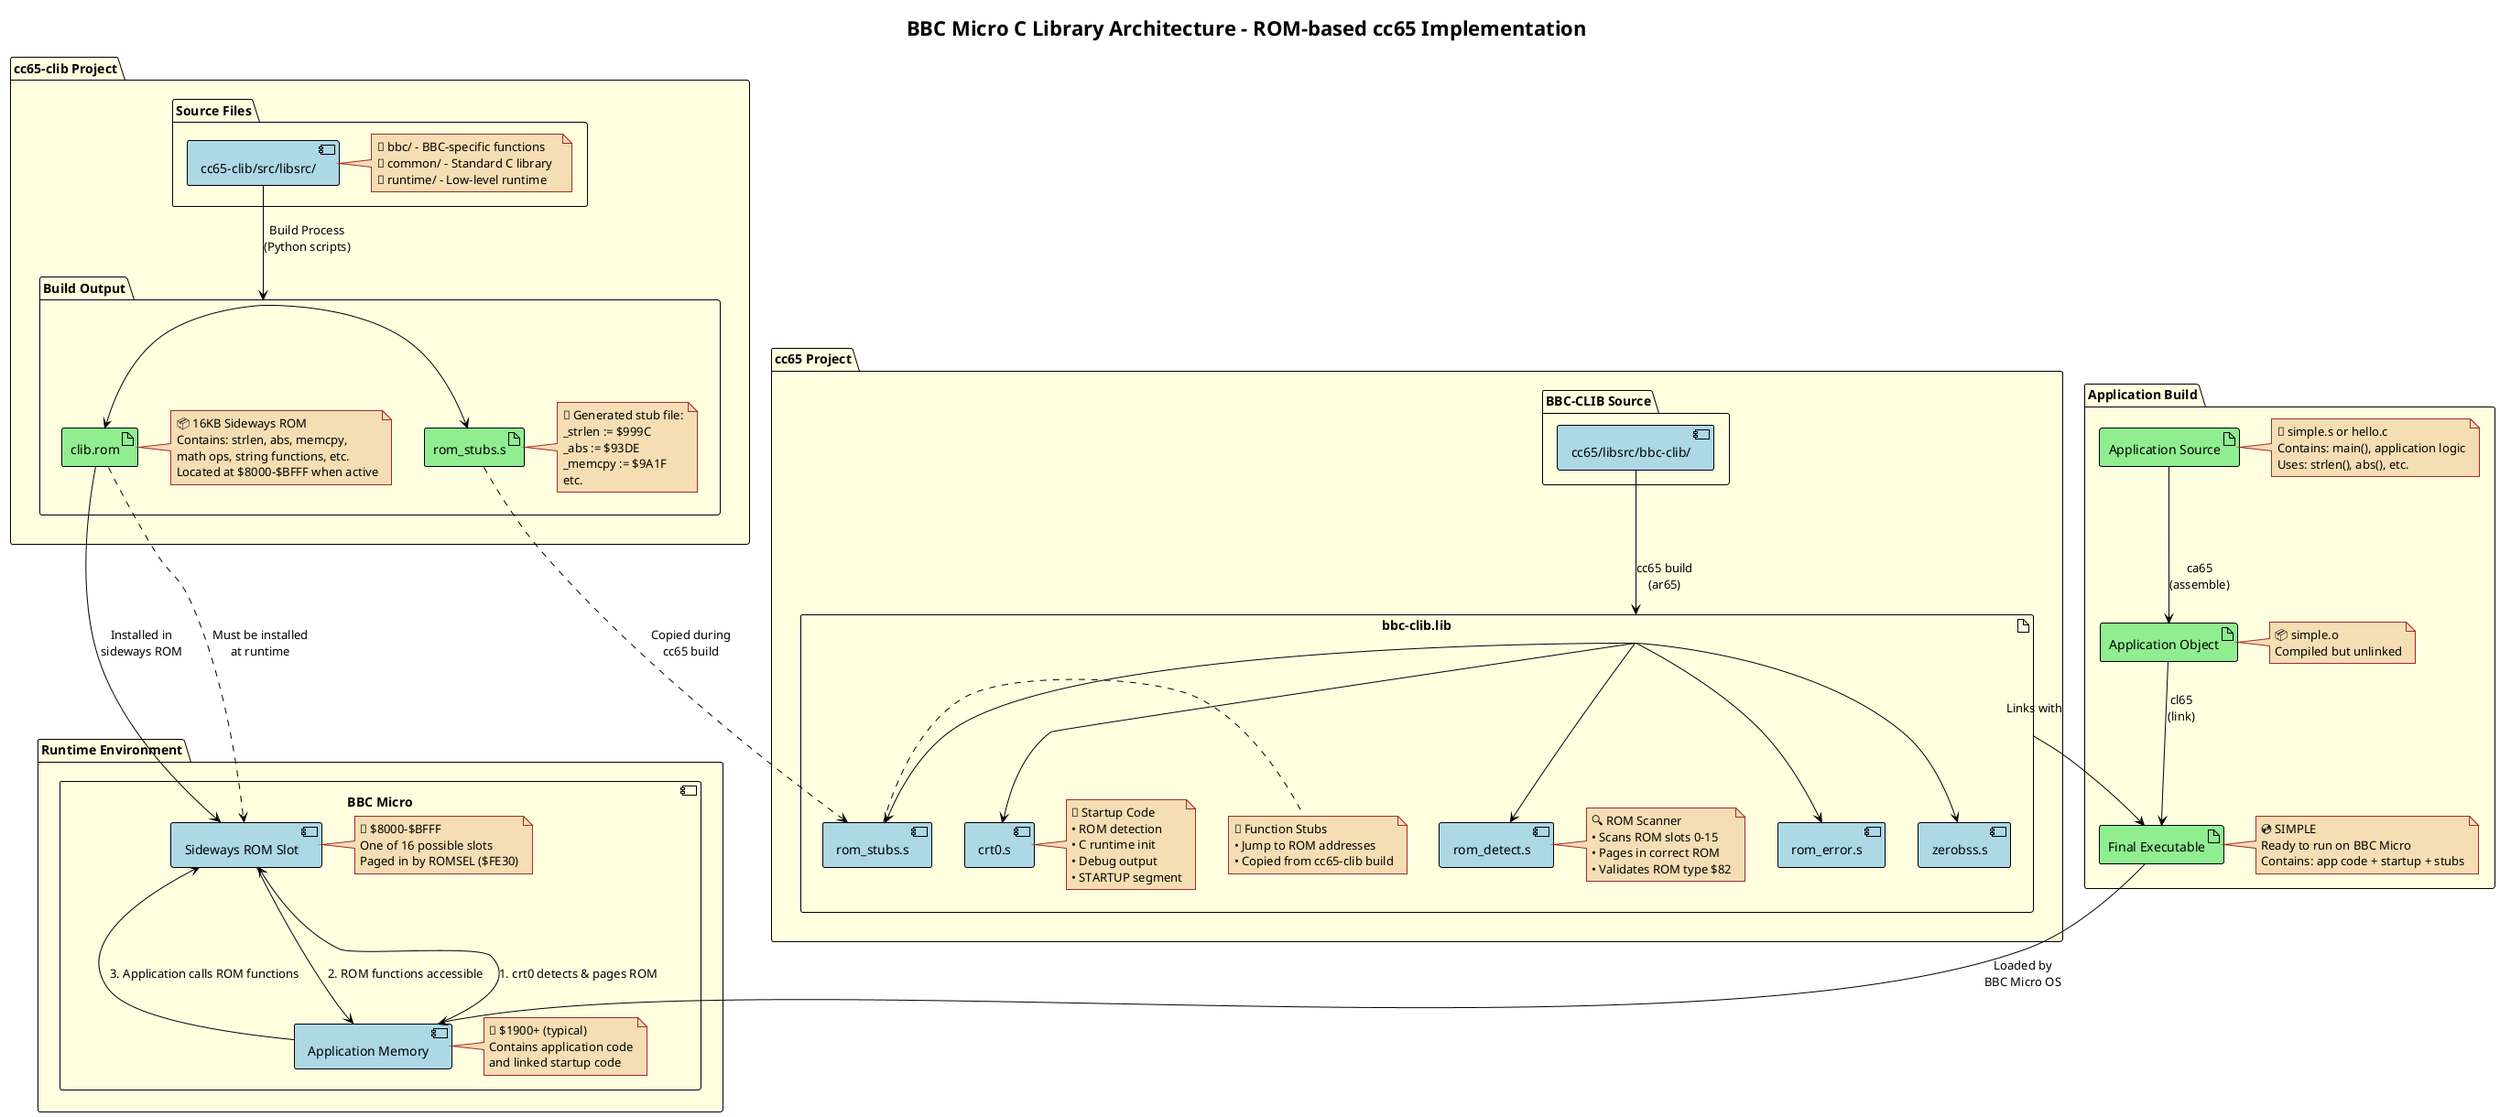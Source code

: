 @startuml BBC Micro C Library Architecture
!theme plain

title BBC Micro C Library Architecture - ROM-based cc65 Implementation

package "cc65-clib Project" as clib_project {
    folder "Source Files" as clib_src {
        component "cc65-clib/src/libsrc/" as clib_libsrc
        note right of clib_libsrc
            📁 bbc/ - BBC-specific functions
            📁 common/ - Standard C library  
            📁 runtime/ - Low-level runtime
        end note
    }
    
    folder "Build Output" as clib_build {
        artifact "clib.rom" as rom_file
        note right of rom_file
            📦 16KB Sideways ROM
            Contains: strlen, abs, memcpy,
            math ops, string functions, etc.
            Located at $8000-$BFFF when active
        end note
        
        artifact "rom_stubs.s" as rom_stubs_generated
        note right of rom_stubs_generated
            📝 Generated stub file:
            _strlen := $999C
            _abs := $93DE
            _memcpy := $9A1F
            etc.
        end note
    }
    
    clib_libsrc --> clib_build : "Build Process\n(Python scripts)"
    clib_build --> rom_file
    clib_build --> rom_stubs_generated
}

package "cc65 Project" as cc65_project {
    folder "BBC-CLIB Source" as bbc_clib_src {
        component "cc65/libsrc/bbc-clib/" as bbc_clib_libsrc
    }
    
    artifact "bbc-clib.lib" as bbc_lib {
        component "crt0.s" as crt0
        component "rom_detect.s" as rom_detect  
        component "rom_stubs.s" as rom_stubs_lib
        component "rom_error.s" as rom_error
        component "zerobss.s" as zerobss
        
        note right of crt0
            🚀 Startup Code
            • ROM detection
            • C runtime init  
            • Debug output
            • STARTUP segment
        end note
        
        note right of rom_detect
            🔍 ROM Scanner
            • Scans ROM slots 0-15
            • Pages in correct ROM
            • Validates ROM type $82
        end note
        
        note right of rom_stubs_lib
            🔗 Function Stubs
            • Jump to ROM addresses
            • Copied from cc65-clib build
        end note
    }
    
    bbc_clib_libsrc --> bbc_lib : "cc65 build\n(ar65)"
    bbc_lib --> crt0
    bbc_lib --> rom_detect
    bbc_lib --> rom_stubs_lib  
    bbc_lib --> rom_error
    bbc_lib --> zerobss
}

package "Application Build" as app_build {
    artifact "Application Source" as app_source
    note right of app_source
        📝 simple.s or hello.c
        Contains: main(), application logic
        Uses: strlen(), abs(), etc.
    end note
    
    artifact "Application Object" as app_obj
    note right of app_obj
        📦 simple.o
        Compiled but unlinked
    end note
    
    artifact "Final Executable" as app_final
    note right of app_final
        💿 SIMPLE
        Ready to run on BBC Micro
        Contains: app code + startup + stubs
    end note
    
    app_source --> app_obj : "ca65\n(assemble)"
    app_obj --> app_final : "cl65\n(link)"
    bbc_lib --> app_final : "Links with"
}

package "Runtime Environment" as runtime {
    component "BBC Micro" as bbc_micro {
        component "Sideways ROM Slot" as rom_slot
        component "Application Memory" as app_memory
        
        note right of rom_slot
            🔌 $8000-$BFFF
            One of 16 possible slots
            Paged in by ROMSEL ($FE30)
        end note
        
        note right of app_memory
            📍 $1900+ (typical)
            Contains application code
            and linked startup code
        end note
    }
}

' Build Dependencies
rom_stubs_generated -.-> rom_stubs_lib : "Copied during\ncc65 build"
rom_file -.-> rom_slot : "Must be installed\nat runtime"

' Runtime Flow
app_final --> app_memory : "Loaded by\nBBC Micro OS"
rom_file --> rom_slot : "Installed in\nsideways ROM"

' Execution Flow
app_memory --> rom_slot : "1. crt0 detects & pages ROM"
rom_slot --> app_memory : "2. ROM functions accessible"
app_memory --> rom_slot : "3. Application calls ROM functions"

' Styling
skinparam component {
    BackgroundColor lightblue
    BorderColor black
}

skinparam artifact {
    BackgroundColor lightgreen
    BorderColor black
}

skinparam package {
    BackgroundColor lightyellow
    BorderColor black
}

skinparam note {
    BackgroundColor wheat
    BorderColor brown
}

@enduml
